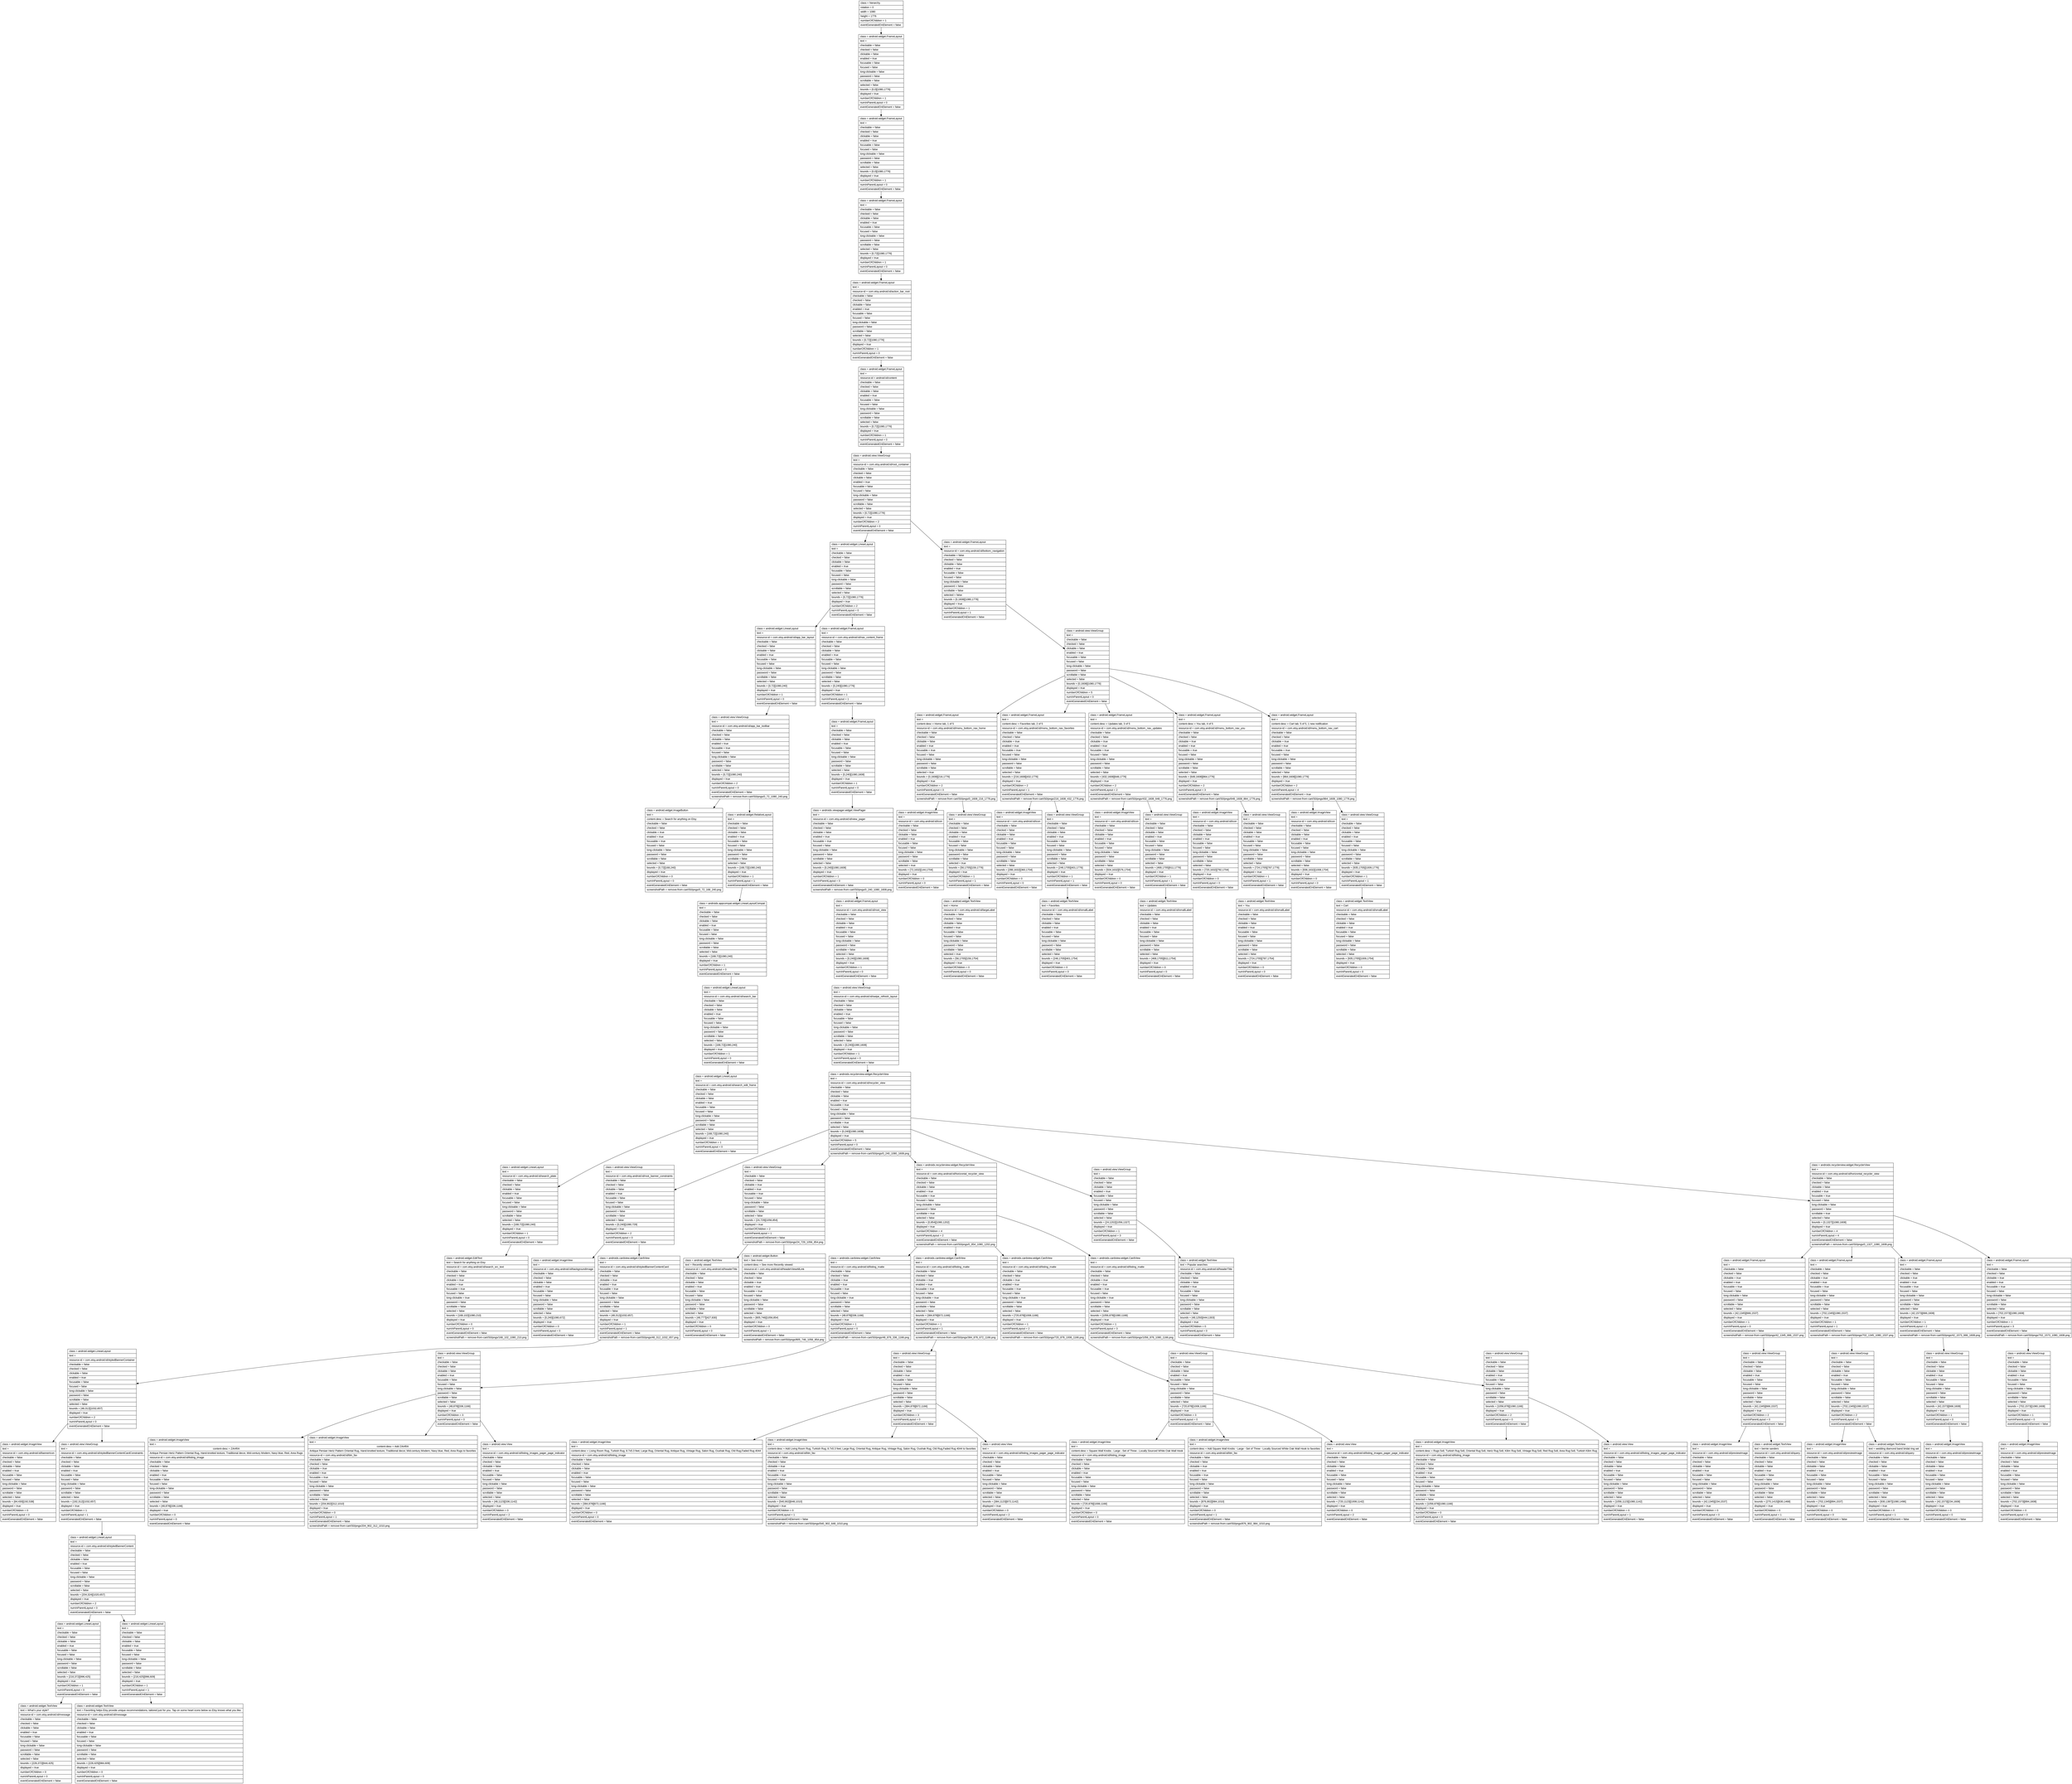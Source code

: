 digraph Layout {

	node [shape=record fontname=Arial];

	0	[label="{class = hierarchy\l|rotation = 0\l|width = 1080\l|height = 1776\l|numberOfChildren = 1\l|eventGeneratedOnElement = false \l}"]
	1	[label="{class = android.widget.FrameLayout\l|text = \l|checkable = false\l|checked = false\l|clickable = false\l|enabled = true\l|focusable = false\l|focused = false\l|long-clickable = false\l|password = false\l|scrollable = false\l|selected = false\l|bounds = [0,0][1080,1776]\l|displayed = true\l|numberOfChildren = 1\l|numInParentLayout = 0\l|eventGeneratedOnElement = false \l}"]
	2	[label="{class = android.widget.FrameLayout\l|text = \l|checkable = false\l|checked = false\l|clickable = false\l|enabled = true\l|focusable = false\l|focused = false\l|long-clickable = false\l|password = false\l|scrollable = false\l|selected = false\l|bounds = [0,0][1080,1776]\l|displayed = true\l|numberOfChildren = 1\l|numInParentLayout = 0\l|eventGeneratedOnElement = false \l}"]
	3	[label="{class = android.widget.FrameLayout\l|text = \l|checkable = false\l|checked = false\l|clickable = false\l|enabled = true\l|focusable = false\l|focused = false\l|long-clickable = false\l|password = false\l|scrollable = false\l|selected = false\l|bounds = [0,72][1080,1776]\l|displayed = true\l|numberOfChildren = 1\l|numInParentLayout = 0\l|eventGeneratedOnElement = false \l}"]
	4	[label="{class = android.widget.FrameLayout\l|text = \l|resource-id = com.etsy.android:id/action_bar_root\l|checkable = false\l|checked = false\l|clickable = false\l|enabled = true\l|focusable = false\l|focused = false\l|long-clickable = false\l|password = false\l|scrollable = false\l|selected = false\l|bounds = [0,72][1080,1776]\l|displayed = true\l|numberOfChildren = 1\l|numInParentLayout = 0\l|eventGeneratedOnElement = false \l}"]
	5	[label="{class = android.widget.FrameLayout\l|text = \l|resource-id = android:id/content\l|checkable = false\l|checked = false\l|clickable = false\l|enabled = true\l|focusable = false\l|focused = false\l|long-clickable = false\l|password = false\l|scrollable = false\l|selected = false\l|bounds = [0,72][1080,1776]\l|displayed = true\l|numberOfChildren = 1\l|numInParentLayout = 0\l|eventGeneratedOnElement = false \l}"]
	6	[label="{class = android.view.ViewGroup\l|text = \l|resource-id = com.etsy.android:id/root_container\l|checkable = false\l|checked = false\l|clickable = false\l|enabled = true\l|focusable = false\l|focused = false\l|long-clickable = false\l|password = false\l|scrollable = false\l|selected = false\l|bounds = [0,72][1080,1776]\l|displayed = true\l|numberOfChildren = 2\l|numInParentLayout = 0\l|eventGeneratedOnElement = false \l}"]
	7	[label="{class = android.widget.LinearLayout\l|text = \l|checkable = false\l|checked = false\l|clickable = false\l|enabled = true\l|focusable = false\l|focused = false\l|long-clickable = false\l|password = false\l|scrollable = false\l|selected = false\l|bounds = [0,72][1080,1776]\l|displayed = true\l|numberOfChildren = 2\l|numInParentLayout = 0\l|eventGeneratedOnElement = false \l}"]
	8	[label="{class = android.widget.FrameLayout\l|text = \l|resource-id = com.etsy.android:id/bottom_navigation\l|checkable = false\l|checked = false\l|clickable = false\l|enabled = true\l|focusable = false\l|focused = false\l|long-clickable = false\l|password = false\l|scrollable = false\l|selected = false\l|bounds = [0,1608][1080,1776]\l|displayed = true\l|numberOfChildren = 1\l|numInParentLayout = 1\l|eventGeneratedOnElement = false \l}"]
	9	[label="{class = android.widget.LinearLayout\l|text = \l|resource-id = com.etsy.android:id/app_bar_layout\l|checkable = false\l|checked = false\l|clickable = false\l|enabled = true\l|focusable = false\l|focused = false\l|long-clickable = false\l|password = false\l|scrollable = false\l|selected = false\l|bounds = [0,72][1080,240]\l|displayed = true\l|numberOfChildren = 1\l|numInParentLayout = 0\l|eventGeneratedOnElement = false \l}"]
	10	[label="{class = android.widget.FrameLayout\l|text = \l|resource-id = com.etsy.android:id/nav_content_frame\l|checkable = false\l|checked = false\l|clickable = false\l|enabled = true\l|focusable = false\l|focused = false\l|long-clickable = false\l|password = false\l|scrollable = false\l|selected = false\l|bounds = [0,240][1080,1776]\l|displayed = true\l|numberOfChildren = 1\l|numInParentLayout = 1\l|eventGeneratedOnElement = false \l}"]
	11	[label="{class = android.view.ViewGroup\l|text = \l|checkable = false\l|checked = false\l|clickable = false\l|enabled = true\l|focusable = false\l|focused = false\l|long-clickable = false\l|password = false\l|scrollable = false\l|selected = false\l|bounds = [0,1608][1080,1776]\l|displayed = true\l|numberOfChildren = 5\l|numInParentLayout = 0\l|eventGeneratedOnElement = false \l}"]
	12	[label="{class = android.view.ViewGroup\l|text = \l|resource-id = com.etsy.android:id/app_bar_toolbar\l|checkable = false\l|checked = false\l|clickable = false\l|enabled = true\l|focusable = true\l|focused = false\l|long-clickable = false\l|password = false\l|scrollable = false\l|selected = false\l|bounds = [0,72][1080,240]\l|displayed = true\l|numberOfChildren = 2\l|numInParentLayout = 0\l|eventGeneratedOnElement = false \l|screenshotPath = remove-from-cart/S0/pngs/0_72_1080_240.png\l}"]
	13	[label="{class = android.widget.FrameLayout\l|text = \l|checkable = false\l|checked = false\l|clickable = false\l|enabled = true\l|focusable = false\l|focused = false\l|long-clickable = false\l|password = false\l|scrollable = false\l|selected = false\l|bounds = [0,240][1080,1608]\l|displayed = true\l|numberOfChildren = 1\l|numInParentLayout = 0\l|eventGeneratedOnElement = false \l}"]
	14	[label="{class = android.widget.FrameLayout\l|text = \l|content-desc = Home tab, 1 of 5\l|resource-id = com.etsy.android:id/menu_bottom_nav_home\l|checkable = false\l|checked = false\l|clickable = false\l|enabled = true\l|focusable = true\l|focused = false\l|long-clickable = false\l|password = false\l|scrollable = false\l|selected = true\l|bounds = [0,1608][216,1776]\l|displayed = true\l|numberOfChildren = 2\l|numInParentLayout = 0\l|eventGeneratedOnElement = false \l|screenshotPath = remove-from-cart/S0/pngs/0_1608_216_1776.png\l}"]
	15	[label="{class = android.widget.FrameLayout\l|text = \l|content-desc = Favorites tab, 2 of 5\l|resource-id = com.etsy.android:id/menu_bottom_nav_favorites\l|checkable = false\l|checked = false\l|clickable = true\l|enabled = true\l|focusable = true\l|focused = false\l|long-clickable = false\l|password = false\l|scrollable = false\l|selected = false\l|bounds = [216,1608][432,1776]\l|displayed = true\l|numberOfChildren = 2\l|numInParentLayout = 1\l|eventGeneratedOnElement = false \l|screenshotPath = remove-from-cart/S0/pngs/216_1608_432_1776.png\l}"]
	16	[label="{class = android.widget.FrameLayout\l|text = \l|content-desc = Updates tab, 3 of 5\l|resource-id = com.etsy.android:id/menu_bottom_nav_updates\l|checkable = false\l|checked = false\l|clickable = true\l|enabled = true\l|focusable = true\l|focused = false\l|long-clickable = false\l|password = false\l|scrollable = false\l|selected = false\l|bounds = [432,1608][648,1776]\l|displayed = true\l|numberOfChildren = 2\l|numInParentLayout = 2\l|eventGeneratedOnElement = false \l|screenshotPath = remove-from-cart/S0/pngs/432_1608_648_1776.png\l}"]
	17	[label="{class = android.widget.FrameLayout\l|text = \l|content-desc = You tab, 4 of 5\l|resource-id = com.etsy.android:id/menu_bottom_nav_you\l|checkable = false\l|checked = false\l|clickable = true\l|enabled = true\l|focusable = true\l|focused = false\l|long-clickable = false\l|password = false\l|scrollable = false\l|selected = false\l|bounds = [648,1608][864,1776]\l|displayed = true\l|numberOfChildren = 2\l|numInParentLayout = 3\l|eventGeneratedOnElement = false \l|screenshotPath = remove-from-cart/S0/pngs/648_1608_864_1776.png\l}"]
	18	[label="{class = android.widget.FrameLayout\l|text = \l|content-desc = Cart tab, 5 of 5, 1 new notification\l|resource-id = com.etsy.android:id/menu_bottom_nav_cart\l|checkable = false\l|checked = false\l|clickable = true\l|enabled = true\l|focusable = true\l|focused = false\l|long-clickable = false\l|password = false\l|scrollable = false\l|selected = false\l|bounds = [864,1608][1080,1776]\l|displayed = true\l|numberOfChildren = 2\l|numInParentLayout = 4\l|eventGeneratedOnElement = true \l|screenshotPath = remove-from-cart/S0/pngs/864_1608_1080_1776.png\l}"]
	19	[label="{class = android.widget.ImageButton\l|text = \l|content-desc = Search for anything on Etsy\l|checkable = false\l|checked = false\l|clickable = true\l|enabled = true\l|focusable = true\l|focused = false\l|long-clickable = false\l|password = false\l|scrollable = false\l|selected = false\l|bounds = [0,72][168,240]\l|displayed = true\l|numberOfChildren = 0\l|numInParentLayout = 0\l|eventGeneratedOnElement = false \l|screenshotPath = remove-from-cart/S0/pngs/0_72_168_240.png\l}"]
	20	[label="{class = android.widget.RelativeLayout\l|text = \l|checkable = false\l|checked = false\l|clickable = false\l|enabled = true\l|focusable = false\l|focused = false\l|long-clickable = false\l|password = false\l|scrollable = false\l|selected = false\l|bounds = [168,72][1080,240]\l|displayed = true\l|numberOfChildren = 1\l|numInParentLayout = 1\l|eventGeneratedOnElement = false \l}"]
	21	[label="{class = androidx.viewpager.widget.ViewPager\l|text = \l|resource-id = com.etsy.android:id/view_pager\l|checkable = false\l|checked = false\l|clickable = false\l|enabled = true\l|focusable = true\l|focused = false\l|long-clickable = false\l|password = false\l|scrollable = false\l|selected = false\l|bounds = [0,240][1080,1608]\l|displayed = true\l|numberOfChildren = 1\l|numInParentLayout = 0\l|eventGeneratedOnElement = false \l|screenshotPath = remove-from-cart/S0/pngs/0_240_1080_1608.png\l}"]
	22	[label="{class = android.widget.ImageView\l|text = \l|resource-id = com.etsy.android:id/icon\l|checkable = false\l|checked = false\l|clickable = false\l|enabled = true\l|focusable = false\l|focused = false\l|long-clickable = false\l|password = false\l|scrollable = false\l|selected = true\l|bounds = [72,1632][144,1704]\l|displayed = true\l|numberOfChildren = 0\l|numInParentLayout = 0\l|eventGeneratedOnElement = false \l}"]
	23	[label="{class = android.view.ViewGroup\l|text = \l|checkable = false\l|checked = false\l|clickable = false\l|enabled = true\l|focusable = false\l|focused = false\l|long-clickable = false\l|password = false\l|scrollable = false\l|selected = true\l|bounds = [56,1705][159,1776]\l|displayed = true\l|numberOfChildren = 1\l|numInParentLayout = 1\l|eventGeneratedOnElement = false \l}"]
	24	[label="{class = android.widget.ImageView\l|text = \l|resource-id = com.etsy.android:id/icon\l|checkable = false\l|checked = false\l|clickable = false\l|enabled = true\l|focusable = false\l|focused = false\l|long-clickable = false\l|password = false\l|scrollable = false\l|selected = false\l|bounds = [288,1632][360,1704]\l|displayed = true\l|numberOfChildren = 0\l|numInParentLayout = 0\l|eventGeneratedOnElement = false \l}"]
	25	[label="{class = android.view.ViewGroup\l|text = \l|checkable = false\l|checked = false\l|clickable = false\l|enabled = true\l|focusable = false\l|focused = false\l|long-clickable = false\l|password = false\l|scrollable = false\l|selected = false\l|bounds = [246,1705][401,1776]\l|displayed = true\l|numberOfChildren = 1\l|numInParentLayout = 1\l|eventGeneratedOnElement = false \l}"]
	26	[label="{class = android.widget.ImageView\l|text = \l|resource-id = com.etsy.android:id/icon\l|checkable = false\l|checked = false\l|clickable = false\l|enabled = true\l|focusable = false\l|focused = false\l|long-clickable = false\l|password = false\l|scrollable = false\l|selected = false\l|bounds = [504,1632][576,1704]\l|displayed = true\l|numberOfChildren = 0\l|numInParentLayout = 0\l|eventGeneratedOnElement = false \l}"]
	27	[label="{class = android.view.ViewGroup\l|text = \l|checkable = false\l|checked = false\l|clickable = false\l|enabled = true\l|focusable = false\l|focused = false\l|long-clickable = false\l|password = false\l|scrollable = false\l|selected = false\l|bounds = [468,1705][611,1776]\l|displayed = true\l|numberOfChildren = 1\l|numInParentLayout = 1\l|eventGeneratedOnElement = false \l}"]
	28	[label="{class = android.widget.ImageView\l|text = \l|resource-id = com.etsy.android:id/icon\l|checkable = false\l|checked = false\l|clickable = false\l|enabled = true\l|focusable = false\l|focused = false\l|long-clickable = false\l|password = false\l|scrollable = false\l|selected = false\l|bounds = [720,1632][792,1704]\l|displayed = true\l|numberOfChildren = 0\l|numInParentLayout = 0\l|eventGeneratedOnElement = false \l}"]
	29	[label="{class = android.view.ViewGroup\l|text = \l|checkable = false\l|checked = false\l|clickable = false\l|enabled = true\l|focusable = false\l|focused = false\l|long-clickable = false\l|password = false\l|scrollable = false\l|selected = false\l|bounds = [724,1705][787,1776]\l|displayed = true\l|numberOfChildren = 1\l|numInParentLayout = 1\l|eventGeneratedOnElement = false \l}"]
	30	[label="{class = android.widget.ImageView\l|text = \l|resource-id = com.etsy.android:id/icon\l|checkable = false\l|checked = false\l|clickable = false\l|enabled = true\l|focusable = false\l|focused = false\l|long-clickable = false\l|password = false\l|scrollable = false\l|selected = false\l|bounds = [936,1632][1008,1704]\l|displayed = true\l|numberOfChildren = 0\l|numInParentLayout = 0\l|eventGeneratedOnElement = false \l}"]
	31	[label="{class = android.view.ViewGroup\l|text = \l|checkable = false\l|checked = false\l|clickable = false\l|enabled = true\l|focusable = false\l|focused = false\l|long-clickable = false\l|password = false\l|scrollable = false\l|selected = false\l|bounds = [935,1705][1009,1776]\l|displayed = true\l|numberOfChildren = 1\l|numInParentLayout = 1\l|eventGeneratedOnElement = false \l}"]
	32	[label="{class = androidx.appcompat.widget.LinearLayoutCompat\l|text = \l|checkable = false\l|checked = false\l|clickable = false\l|enabled = true\l|focusable = false\l|focused = false\l|long-clickable = false\l|password = false\l|scrollable = false\l|selected = false\l|bounds = [168,72][1080,240]\l|displayed = true\l|numberOfChildren = 1\l|numInParentLayout = 0\l|eventGeneratedOnElement = false \l}"]
	33	[label="{class = android.widget.FrameLayout\l|text = \l|resource-id = com.etsy.android:id/root_view\l|checkable = false\l|checked = false\l|clickable = false\l|enabled = true\l|focusable = false\l|focused = false\l|long-clickable = false\l|password = false\l|scrollable = false\l|selected = false\l|bounds = [0,240][1080,1608]\l|displayed = true\l|numberOfChildren = 1\l|numInParentLayout = 0\l|eventGeneratedOnElement = false \l}"]
	34	[label="{class = android.widget.TextView\l|text = Home\l|resource-id = com.etsy.android:id/largeLabel\l|checkable = false\l|checked = false\l|clickable = false\l|enabled = true\l|focusable = false\l|focused = false\l|long-clickable = false\l|password = false\l|scrollable = false\l|selected = true\l|bounds = [56,1705][159,1754]\l|displayed = true\l|numberOfChildren = 0\l|numInParentLayout = 0\l|eventGeneratedOnElement = false \l}"]
	35	[label="{class = android.widget.TextView\l|text = Favorites\l|resource-id = com.etsy.android:id/smallLabel\l|checkable = false\l|checked = false\l|clickable = false\l|enabled = true\l|focusable = false\l|focused = false\l|long-clickable = false\l|password = false\l|scrollable = false\l|selected = false\l|bounds = [246,1705][401,1754]\l|displayed = true\l|numberOfChildren = 0\l|numInParentLayout = 0\l|eventGeneratedOnElement = false \l}"]
	36	[label="{class = android.widget.TextView\l|text = Updates\l|resource-id = com.etsy.android:id/smallLabel\l|checkable = false\l|checked = false\l|clickable = false\l|enabled = true\l|focusable = false\l|focused = false\l|long-clickable = false\l|password = false\l|scrollable = false\l|selected = false\l|bounds = [468,1705][611,1754]\l|displayed = true\l|numberOfChildren = 0\l|numInParentLayout = 0\l|eventGeneratedOnElement = false \l}"]
	37	[label="{class = android.widget.TextView\l|text = You\l|resource-id = com.etsy.android:id/smallLabel\l|checkable = false\l|checked = false\l|clickable = false\l|enabled = true\l|focusable = false\l|focused = false\l|long-clickable = false\l|password = false\l|scrollable = false\l|selected = false\l|bounds = [724,1705][787,1754]\l|displayed = true\l|numberOfChildren = 0\l|numInParentLayout = 0\l|eventGeneratedOnElement = false \l}"]
	38	[label="{class = android.widget.TextView\l|text = Cart\l|resource-id = com.etsy.android:id/smallLabel\l|checkable = false\l|checked = false\l|clickable = false\l|enabled = true\l|focusable = false\l|focused = false\l|long-clickable = false\l|password = false\l|scrollable = false\l|selected = false\l|bounds = [935,1705][1009,1754]\l|displayed = true\l|numberOfChildren = 0\l|numInParentLayout = 0\l|eventGeneratedOnElement = false \l}"]
	39	[label="{class = android.widget.LinearLayout\l|text = \l|resource-id = com.etsy.android:id/search_bar\l|checkable = false\l|checked = false\l|clickable = false\l|enabled = true\l|focusable = false\l|focused = false\l|long-clickable = false\l|password = false\l|scrollable = false\l|selected = false\l|bounds = [168,72][1080,240]\l|displayed = true\l|numberOfChildren = 1\l|numInParentLayout = 0\l|eventGeneratedOnElement = false \l}"]
	40	[label="{class = android.view.ViewGroup\l|text = \l|resource-id = com.etsy.android:id/swipe_refresh_layout\l|checkable = false\l|checked = false\l|clickable = false\l|enabled = true\l|focusable = false\l|focused = false\l|long-clickable = false\l|password = false\l|scrollable = false\l|selected = false\l|bounds = [0,240][1080,1608]\l|displayed = true\l|numberOfChildren = 1\l|numInParentLayout = 0\l|eventGeneratedOnElement = false \l}"]
	41	[label="{class = android.widget.LinearLayout\l|text = \l|resource-id = com.etsy.android:id/search_edit_frame\l|checkable = false\l|checked = false\l|clickable = false\l|enabled = true\l|focusable = false\l|focused = false\l|long-clickable = false\l|password = false\l|scrollable = false\l|selected = false\l|bounds = [168,72][1080,240]\l|displayed = true\l|numberOfChildren = 1\l|numInParentLayout = 0\l|eventGeneratedOnElement = false \l}"]
	42	[label="{class = androidx.recyclerview.widget.RecyclerView\l|text = \l|resource-id = com.etsy.android:id/recycler_view\l|checkable = false\l|checked = false\l|clickable = false\l|enabled = true\l|focusable = true\l|focused = false\l|long-clickable = false\l|password = false\l|scrollable = true\l|selected = false\l|bounds = [0,240][1080,1608]\l|displayed = true\l|numberOfChildren = 5\l|numInParentLayout = 0\l|eventGeneratedOnElement = false \l|screenshotPath = remove-from-cart/S0/pngs/0_240_1080_1608.png\l}"]
	43	[label="{class = android.widget.LinearLayout\l|text = \l|resource-id = com.etsy.android:id/search_plate\l|checkable = false\l|checked = false\l|clickable = false\l|enabled = true\l|focusable = false\l|focused = false\l|long-clickable = false\l|password = false\l|scrollable = false\l|selected = false\l|bounds = [168,72][1080,240]\l|displayed = true\l|numberOfChildren = 1\l|numInParentLayout = 0\l|eventGeneratedOnElement = false \l}"]
	44	[label="{class = android.view.ViewGroup\l|text = \l|resource-id = com.etsy.android:id/root_banner_constraints\l|checkable = false\l|checked = false\l|clickable = false\l|enabled = true\l|focusable = false\l|focused = false\l|long-clickable = false\l|password = false\l|scrollable = false\l|selected = false\l|bounds = [0,240][1080,729]\l|displayed = true\l|numberOfChildren = 2\l|numInParentLayout = 0\l|eventGeneratedOnElement = false \l}"]
	45	[label="{class = android.view.ViewGroup\l|text = \l|checkable = false\l|checked = false\l|clickable = true\l|enabled = true\l|focusable = true\l|focused = false\l|long-clickable = false\l|password = false\l|scrollable = false\l|selected = false\l|bounds = [24,729][1056,854]\l|displayed = true\l|numberOfChildren = 2\l|numInParentLayout = 1\l|eventGeneratedOnElement = false \l|screenshotPath = remove-from-cart/S0/pngs/24_729_1056_854.png\l}"]
	46	[label="{class = androidx.recyclerview.widget.RecyclerView\l|text = \l|resource-id = com.etsy.android:id/horizontal_recycler_view\l|checkable = false\l|checked = false\l|clickable = false\l|enabled = true\l|focusable = true\l|focused = false\l|long-clickable = false\l|password = false\l|scrollable = true\l|selected = false\l|bounds = [0,854][1080,1202]\l|displayed = true\l|numberOfChildren = 4\l|numInParentLayout = 2\l|eventGeneratedOnElement = false \l|screenshotPath = remove-from-cart/S0/pngs/0_854_1080_1202.png\l}"]
	47	[label="{class = android.view.ViewGroup\l|text = \l|checkable = false\l|checked = false\l|clickable = false\l|enabled = true\l|focusable = false\l|focused = false\l|long-clickable = false\l|password = false\l|scrollable = false\l|selected = false\l|bounds = [24,1202][1056,1327]\l|displayed = true\l|numberOfChildren = 1\l|numInParentLayout = 3\l|eventGeneratedOnElement = false \l}"]
	48	[label="{class = androidx.recyclerview.widget.RecyclerView\l|text = \l|resource-id = com.etsy.android:id/horizontal_recycler_view\l|checkable = false\l|checked = false\l|clickable = false\l|enabled = true\l|focusable = true\l|focused = false\l|long-clickable = false\l|password = false\l|scrollable = true\l|selected = false\l|bounds = [0,1327][1080,1608]\l|displayed = true\l|numberOfChildren = 4\l|numInParentLayout = 4\l|eventGeneratedOnElement = false \l|screenshotPath = remove-from-cart/S0/pngs/0_1327_1080_1608.png\l}"]
	49	[label="{class = android.widget.EditText\l|text = Search for anything on Etsy\l|resource-id = com.etsy.android:id/search_src_text\l|checkable = false\l|checked = false\l|clickable = true\l|enabled = true\l|focusable = true\l|focused = false\l|long-clickable = true\l|password = false\l|scrollable = false\l|selected = false\l|bounds = [168,102][1080,210]\l|displayed = true\l|numberOfChildren = 0\l|numInParentLayout = 0\l|eventGeneratedOnElement = false \l|screenshotPath = remove-from-cart/S0/pngs/168_102_1080_210.png\l}"]
	50	[label="{class = android.widget.ImageView\l|text = \l|resource-id = com.etsy.android:id/backgroundImage\l|checkable = false\l|checked = false\l|clickable = false\l|enabled = true\l|focusable = false\l|focused = false\l|long-clickable = false\l|password = false\l|scrollable = false\l|selected = false\l|bounds = [0,240][1080,672]\l|displayed = true\l|numberOfChildren = 0\l|numInParentLayout = 0\l|eventGeneratedOnElement = false \l}"]
	51	[label="{class = androidx.cardview.widget.CardView\l|text = \l|resource-id = com.etsy.android:id/styledBannerContentCard\l|checkable = false\l|checked = false\l|clickable = true\l|enabled = true\l|focusable = true\l|focused = false\l|long-clickable = false\l|password = false\l|scrollable = false\l|selected = false\l|bounds = [48,312][1032,657]\l|displayed = true\l|numberOfChildren = 1\l|numInParentLayout = 1\l|eventGeneratedOnElement = false \l|screenshotPath = remove-from-cart/S0/pngs/48_312_1032_657.png\l}"]
	52	[label="{class = android.widget.TextView\l|text = Recently viewed\l|resource-id = com.etsy.android:id/headerTitle\l|checkable = false\l|checked = false\l|clickable = false\l|enabled = true\l|focusable = false\l|focused = false\l|long-clickable = false\l|password = false\l|scrollable = false\l|selected = false\l|bounds = [48,777][427,830]\l|displayed = true\l|numberOfChildren = 0\l|numInParentLayout = 0\l|eventGeneratedOnElement = false \l}"]
	53	[label="{class = android.widget.Button\l|text = See more\l|content-desc = See more Recently viewed\l|resource-id = com.etsy.android:id/headerViewAllLink\l|checkable = false\l|checked = false\l|clickable = true\l|enabled = true\l|focusable = true\l|focused = false\l|long-clickable = false\l|password = false\l|scrollable = false\l|selected = false\l|bounds = [805,746][1056,854]\l|displayed = true\l|numberOfChildren = 0\l|numInParentLayout = 1\l|eventGeneratedOnElement = false \l|screenshotPath = remove-from-cart/S0/pngs/805_746_1056_854.png\l}"]
	54	[label="{class = androidx.cardview.widget.CardView\l|text = \l|resource-id = com.etsy.android:id/listing_matte\l|checkable = false\l|checked = false\l|clickable = true\l|enabled = true\l|focusable = true\l|focused = false\l|long-clickable = true\l|password = false\l|scrollable = false\l|selected = false\l|bounds = [48,878][336,1166]\l|displayed = true\l|numberOfChildren = 1\l|numInParentLayout = 0\l|eventGeneratedOnElement = false \l|screenshotPath = remove-from-cart/S0/pngs/48_878_336_1166.png\l}"]
	55	[label="{class = androidx.cardview.widget.CardView\l|text = \l|resource-id = com.etsy.android:id/listing_matte\l|checkable = false\l|checked = false\l|clickable = true\l|enabled = true\l|focusable = true\l|focused = false\l|long-clickable = true\l|password = false\l|scrollable = false\l|selected = false\l|bounds = [384,878][672,1166]\l|displayed = true\l|numberOfChildren = 1\l|numInParentLayout = 1\l|eventGeneratedOnElement = false \l|screenshotPath = remove-from-cart/S0/pngs/384_878_672_1166.png\l}"]
	56	[label="{class = androidx.cardview.widget.CardView\l|text = \l|resource-id = com.etsy.android:id/listing_matte\l|checkable = false\l|checked = false\l|clickable = true\l|enabled = true\l|focusable = true\l|focused = false\l|long-clickable = true\l|password = false\l|scrollable = false\l|selected = false\l|bounds = [720,878][1008,1166]\l|displayed = true\l|numberOfChildren = 1\l|numInParentLayout = 2\l|eventGeneratedOnElement = false \l|screenshotPath = remove-from-cart/S0/pngs/720_878_1008_1166.png\l}"]
	57	[label="{class = androidx.cardview.widget.CardView\l|text = \l|resource-id = com.etsy.android:id/listing_matte\l|checkable = false\l|checked = false\l|clickable = true\l|enabled = true\l|focusable = true\l|focused = false\l|long-clickable = true\l|password = false\l|scrollable = false\l|selected = false\l|bounds = [1056,878][1080,1166]\l|displayed = true\l|numberOfChildren = 1\l|numInParentLayout = 3\l|eventGeneratedOnElement = false \l|screenshotPath = remove-from-cart/S0/pngs/1056_878_1080_1166.png\l}"]
	58	[label="{class = android.widget.TextView\l|text = Popular searches\l|resource-id = com.etsy.android:id/headerTitle\l|checkable = false\l|checked = false\l|clickable = false\l|enabled = true\l|focusable = false\l|focused = false\l|long-clickable = false\l|password = false\l|scrollable = false\l|selected = false\l|bounds = [48,1250][444,1303]\l|displayed = true\l|numberOfChildren = 0\l|numInParentLayout = 0\l|eventGeneratedOnElement = false \l}"]
	59	[label="{class = android.widget.FrameLayout\l|text = \l|checkable = false\l|checked = false\l|clickable = true\l|enabled = true\l|focusable = true\l|focused = false\l|long-clickable = false\l|password = false\l|scrollable = false\l|selected = false\l|bounds = [42,1345][666,1537]\l|displayed = true\l|numberOfChildren = 1\l|numInParentLayout = 0\l|eventGeneratedOnElement = false \l|screenshotPath = remove-from-cart/S0/pngs/42_1345_666_1537.png\l}"]
	60	[label="{class = android.widget.FrameLayout\l|text = \l|checkable = false\l|checked = false\l|clickable = true\l|enabled = true\l|focusable = true\l|focused = false\l|long-clickable = false\l|password = false\l|scrollable = false\l|selected = false\l|bounds = [702,1345][1080,1537]\l|displayed = true\l|numberOfChildren = 1\l|numInParentLayout = 1\l|eventGeneratedOnElement = false \l|screenshotPath = remove-from-cart/S0/pngs/702_1345_1080_1537.png\l}"]
	61	[label="{class = android.widget.FrameLayout\l|text = \l|checkable = false\l|checked = false\l|clickable = true\l|enabled = true\l|focusable = true\l|focused = false\l|long-clickable = false\l|password = false\l|scrollable = false\l|selected = false\l|bounds = [42,1573][666,1608]\l|displayed = true\l|numberOfChildren = 1\l|numInParentLayout = 2\l|eventGeneratedOnElement = false \l|screenshotPath = remove-from-cart/S0/pngs/42_1573_666_1608.png\l}"]
	62	[label="{class = android.widget.FrameLayout\l|text = \l|checkable = false\l|checked = false\l|clickable = true\l|enabled = true\l|focusable = true\l|focused = false\l|long-clickable = false\l|password = false\l|scrollable = false\l|selected = false\l|bounds = [702,1573][1080,1608]\l|displayed = true\l|numberOfChildren = 1\l|numInParentLayout = 3\l|eventGeneratedOnElement = false \l|screenshotPath = remove-from-cart/S0/pngs/702_1573_1080_1608.png\l}"]
	63	[label="{class = android.widget.LinearLayout\l|text = \l|resource-id = com.etsy.android:id/styledBannerContainer\l|checkable = false\l|checked = false\l|clickable = false\l|enabled = true\l|focusable = false\l|focused = false\l|long-clickable = false\l|password = false\l|scrollable = false\l|selected = false\l|bounds = [48,312][1032,657]\l|displayed = true\l|numberOfChildren = 2\l|numInParentLayout = 0\l|eventGeneratedOnElement = false \l}"]
	64	[label="{class = android.view.ViewGroup\l|text = \l|checkable = false\l|checked = false\l|clickable = false\l|enabled = true\l|focusable = false\l|focused = false\l|long-clickable = false\l|password = false\l|scrollable = false\l|selected = false\l|bounds = [48,878][336,1166]\l|displayed = true\l|numberOfChildren = 3\l|numInParentLayout = 0\l|eventGeneratedOnElement = false \l}"]
	65	[label="{class = android.view.ViewGroup\l|text = \l|checkable = false\l|checked = false\l|clickable = false\l|enabled = true\l|focusable = false\l|focused = false\l|long-clickable = false\l|password = false\l|scrollable = false\l|selected = false\l|bounds = [384,878][672,1166]\l|displayed = true\l|numberOfChildren = 3\l|numInParentLayout = 0\l|eventGeneratedOnElement = false \l}"]
	66	[label="{class = android.view.ViewGroup\l|text = \l|checkable = false\l|checked = false\l|clickable = false\l|enabled = true\l|focusable = false\l|focused = false\l|long-clickable = false\l|password = false\l|scrollable = false\l|selected = false\l|bounds = [720,878][1008,1166]\l|displayed = true\l|numberOfChildren = 3\l|numInParentLayout = 0\l|eventGeneratedOnElement = false \l}"]
	67	[label="{class = android.view.ViewGroup\l|text = \l|checkable = false\l|checked = false\l|clickable = false\l|enabled = true\l|focusable = false\l|focused = false\l|long-clickable = false\l|password = false\l|scrollable = false\l|selected = false\l|bounds = [1056,878][1080,1166]\l|displayed = true\l|numberOfChildren = 2\l|numInParentLayout = 0\l|eventGeneratedOnElement = false \l}"]
	68	[label="{class = android.view.ViewGroup\l|text = \l|checkable = false\l|checked = false\l|clickable = false\l|enabled = true\l|focusable = false\l|focused = false\l|long-clickable = false\l|password = false\l|scrollable = false\l|selected = false\l|bounds = [42,1345][666,1537]\l|displayed = true\l|numberOfChildren = 2\l|numInParentLayout = 0\l|eventGeneratedOnElement = false \l}"]
	69	[label="{class = android.view.ViewGroup\l|text = \l|checkable = false\l|checked = false\l|clickable = false\l|enabled = true\l|focusable = false\l|focused = false\l|long-clickable = false\l|password = false\l|scrollable = false\l|selected = false\l|bounds = [702,1345][1080,1537]\l|displayed = true\l|numberOfChildren = 2\l|numInParentLayout = 0\l|eventGeneratedOnElement = false \l}"]
	70	[label="{class = android.view.ViewGroup\l|text = \l|checkable = false\l|checked = false\l|clickable = false\l|enabled = true\l|focusable = false\l|focused = false\l|long-clickable = false\l|password = false\l|scrollable = false\l|selected = false\l|bounds = [42,1573][666,1608]\l|displayed = true\l|numberOfChildren = 1\l|numInParentLayout = 0\l|eventGeneratedOnElement = false \l}"]
	71	[label="{class = android.view.ViewGroup\l|text = \l|checkable = false\l|checked = false\l|clickable = false\l|enabled = true\l|focusable = false\l|focused = false\l|long-clickable = false\l|password = false\l|scrollable = false\l|selected = false\l|bounds = [702,1573][1080,1608]\l|displayed = true\l|numberOfChildren = 1\l|numInParentLayout = 0\l|eventGeneratedOnElement = false \l}"]
	72	[label="{class = android.widget.ImageView\l|text = \l|resource-id = com.etsy.android:id/bannerIcon\l|checkable = false\l|checked = false\l|clickable = false\l|enabled = true\l|focusable = false\l|focused = false\l|long-clickable = false\l|password = false\l|scrollable = false\l|selected = false\l|bounds = [84,430][192,538]\l|displayed = true\l|numberOfChildren = 0\l|numInParentLayout = 0\l|eventGeneratedOnElement = false \l}"]
	73	[label="{class = android.view.ViewGroup\l|text = \l|resource-id = com.etsy.android:id/styledBannerContentCardConstraints\l|checkable = false\l|checked = false\l|clickable = false\l|enabled = true\l|focusable = false\l|focused = false\l|long-clickable = false\l|password = false\l|scrollable = false\l|selected = false\l|bounds = [192,312][1032,657]\l|displayed = true\l|numberOfChildren = 1\l|numInParentLayout = 1\l|eventGeneratedOnElement = false \l}"]
	74	[label="{class = android.widget.ImageView\l|text = \l|content-desc = ZAHRA | Antique Persian Heriz Pattern Oriental Rug, Hand-knotted texture, Traditional decor, Mid-century Modern, Navy blue, Red, Area Rugs\l|resource-id = com.etsy.android:id/listing_image\l|checkable = false\l|checked = false\l|clickable = false\l|enabled = true\l|focusable = false\l|focused = false\l|long-clickable = false\l|password = false\l|scrollable = false\l|selected = false\l|bounds = [48,878][336,1166]\l|displayed = true\l|numberOfChildren = 0\l|numInParentLayout = 0\l|eventGeneratedOnElement = false \l}"]
	75	[label="{class = android.widget.ImageView\l|text = \l|content-desc = Add ZAHRA | Antique Persian Heriz Pattern Oriental Rug, Hand-knotted texture, Traditional decor, Mid-century Modern, Navy blue, Red, Area Rugs to favorites\l|resource-id = com.etsy.android:id/btn_fav\l|checkable = false\l|checked = false\l|clickable = true\l|enabled = true\l|focusable = true\l|focused = false\l|long-clickable = false\l|password = false\l|scrollable = false\l|selected = false\l|bounds = [204,902][312,1010]\l|displayed = true\l|numberOfChildren = 0\l|numInParentLayout = 1\l|eventGeneratedOnElement = false \l|screenshotPath = remove-from-cart/S0/pngs/204_902_312_1010.png\l}"]
	76	[label="{class = android.view.View\l|text = \l|resource-id = com.etsy.android:id/listing_images_pager_page_indicator\l|checkable = false\l|checked = false\l|clickable = false\l|enabled = true\l|focusable = false\l|focused = false\l|long-clickable = false\l|password = false\l|scrollable = false\l|selected = false\l|bounds = [48,1123][336,1142]\l|displayed = true\l|numberOfChildren = 0\l|numInParentLayout = 2\l|eventGeneratedOnElement = false \l}"]
	77	[label="{class = android.widget.ImageView\l|text = \l|content-desc = Living Room Rug, Turkish Rug, 8.7x5.3 feet, Large Rug, Oriental Rug, Antique Rug, Vintage Rug, Salon Rug, Oushak Rug, Old Rug,Faded Rug 4044\l|resource-id = com.etsy.android:id/listing_image\l|checkable = false\l|checked = false\l|clickable = false\l|enabled = true\l|focusable = false\l|focused = false\l|long-clickable = false\l|password = false\l|scrollable = false\l|selected = false\l|bounds = [384,878][672,1166]\l|displayed = true\l|numberOfChildren = 0\l|numInParentLayout = 0\l|eventGeneratedOnElement = false \l}"]
	78	[label="{class = android.widget.ImageView\l|text = \l|content-desc = Add Living Room Rug, Turkish Rug, 8.7x5.3 feet, Large Rug, Oriental Rug, Antique Rug, Vintage Rug, Salon Rug, Oushak Rug, Old Rug,Faded Rug 4044 to favorites\l|resource-id = com.etsy.android:id/btn_fav\l|checkable = false\l|checked = false\l|clickable = true\l|enabled = true\l|focusable = true\l|focused = false\l|long-clickable = false\l|password = false\l|scrollable = false\l|selected = false\l|bounds = [540,902][648,1010]\l|displayed = true\l|numberOfChildren = 0\l|numInParentLayout = 1\l|eventGeneratedOnElement = false \l|screenshotPath = remove-from-cart/S0/pngs/540_902_648_1010.png\l}"]
	79	[label="{class = android.view.View\l|text = \l|resource-id = com.etsy.android:id/listing_images_pager_page_indicator\l|checkable = false\l|checked = false\l|clickable = false\l|enabled = true\l|focusable = false\l|focused = false\l|long-clickable = false\l|password = false\l|scrollable = false\l|selected = false\l|bounds = [384,1123][672,1142]\l|displayed = true\l|numberOfChildren = 0\l|numInParentLayout = 2\l|eventGeneratedOnElement = false \l}"]
	80	[label="{class = android.widget.ImageView\l|text = \l|content-desc = Square Wall Knobs - Large - Set of Three - Locally Sourced White Oak Wall Hook\l|resource-id = com.etsy.android:id/listing_image\l|checkable = false\l|checked = false\l|clickable = false\l|enabled = true\l|focusable = false\l|focused = false\l|long-clickable = false\l|password = false\l|scrollable = false\l|selected = false\l|bounds = [720,878][1008,1166]\l|displayed = true\l|numberOfChildren = 0\l|numInParentLayout = 0\l|eventGeneratedOnElement = false \l}"]
	81	[label="{class = android.widget.ImageView\l|text = \l|content-desc = Add Square Wall Knobs - Large - Set of Three - Locally Sourced White Oak Wall Hook to favorites\l|resource-id = com.etsy.android:id/btn_fav\l|checkable = false\l|checked = false\l|clickable = true\l|enabled = true\l|focusable = true\l|focused = false\l|long-clickable = false\l|password = false\l|scrollable = false\l|selected = false\l|bounds = [876,902][984,1010]\l|displayed = true\l|numberOfChildren = 0\l|numInParentLayout = 1\l|eventGeneratedOnElement = false \l|screenshotPath = remove-from-cart/S0/pngs/876_902_984_1010.png\l}"]
	82	[label="{class = android.view.View\l|text = \l|resource-id = com.etsy.android:id/listing_images_pager_page_indicator\l|checkable = false\l|checked = false\l|clickable = false\l|enabled = true\l|focusable = false\l|focused = false\l|long-clickable = false\l|password = false\l|scrollable = false\l|selected = false\l|bounds = [720,1123][1008,1142]\l|displayed = true\l|numberOfChildren = 0\l|numInParentLayout = 2\l|eventGeneratedOnElement = false \l}"]
	83	[label="{class = android.widget.ImageView\l|text = \l|content-desc = Rugs 5x8, Turkish Rug 5x8, Oriental Rug 5x8, Heriz Rug 5x8, Kilim Rug 5x8, Vintage Rug 5x8, Red Rug 5x8, Area Rug 5x8, Turkish Kilim Rug\l|resource-id = com.etsy.android:id/listing_image\l|checkable = false\l|checked = false\l|clickable = false\l|enabled = true\l|focusable = false\l|focused = false\l|long-clickable = false\l|password = false\l|scrollable = false\l|selected = false\l|bounds = [1056,878][1080,1166]\l|displayed = true\l|numberOfChildren = 0\l|numInParentLayout = 0\l|eventGeneratedOnElement = false \l}"]
	84	[label="{class = android.view.View\l|text = \l|resource-id = com.etsy.android:id/listing_images_pager_page_indicator\l|checkable = false\l|checked = false\l|clickable = false\l|enabled = true\l|focusable = false\l|focused = false\l|long-clickable = false\l|password = false\l|scrollable = false\l|selected = false\l|bounds = [1056,1123][1080,1142]\l|displayed = true\l|numberOfChildren = 0\l|numInParentLayout = 1\l|eventGeneratedOnElement = false \l}"]
	85	[label="{class = android.widget.ImageView\l|text = \l|resource-id = com.etsy.android:id/previewImage\l|checkable = false\l|checked = false\l|clickable = false\l|enabled = true\l|focusable = false\l|focused = false\l|long-clickable = false\l|password = false\l|scrollable = false\l|selected = false\l|bounds = [42,1345][234,1537]\l|displayed = true\l|numberOfChildren = 0\l|numInParentLayout = 0\l|eventGeneratedOnElement = false \l}"]
	86	[label="{class = android.widget.TextView\l|text = bernie sanders\l|resource-id = com.etsy.android:id/query\l|checkable = false\l|checked = false\l|clickable = false\l|enabled = true\l|focusable = false\l|focused = false\l|long-clickable = false\l|password = false\l|scrollable = false\l|selected = false\l|bounds = [270,1415][630,1468]\l|displayed = true\l|numberOfChildren = 0\l|numInParentLayout = 1\l|eventGeneratedOnElement = false \l}"]
	87	[label="{class = android.widget.ImageView\l|text = \l|resource-id = com.etsy.android:id/previewImage\l|checkable = false\l|checked = false\l|clickable = false\l|enabled = true\l|focusable = false\l|focused = false\l|long-clickable = false\l|password = false\l|scrollable = false\l|selected = false\l|bounds = [702,1345][894,1537]\l|displayed = true\l|numberOfChildren = 0\l|numInParentLayout = 0\l|eventGeneratedOnElement = false \l}"]
	88	[label="{class = android.widget.TextView\l|text = wedding diamond band bridal ring set\l|resource-id = com.etsy.android:id/query\l|checkable = false\l|checked = false\l|clickable = false\l|enabled = true\l|focusable = false\l|focused = false\l|long-clickable = false\l|password = false\l|scrollable = false\l|selected = false\l|bounds = [930,1387][1080,1496]\l|displayed = true\l|numberOfChildren = 0\l|numInParentLayout = 1\l|eventGeneratedOnElement = false \l}"]
	89	[label="{class = android.widget.ImageView\l|text = \l|resource-id = com.etsy.android:id/previewImage\l|checkable = false\l|checked = false\l|clickable = false\l|enabled = true\l|focusable = false\l|focused = false\l|long-clickable = false\l|password = false\l|scrollable = false\l|selected = false\l|bounds = [42,1573][234,1608]\l|displayed = true\l|numberOfChildren = 0\l|numInParentLayout = 0\l|eventGeneratedOnElement = false \l}"]
	90	[label="{class = android.widget.ImageView\l|text = \l|resource-id = com.etsy.android:id/previewImage\l|checkable = false\l|checked = false\l|clickable = false\l|enabled = true\l|focusable = false\l|focused = false\l|long-clickable = false\l|password = false\l|scrollable = false\l|selected = false\l|bounds = [702,1573][894,1608]\l|displayed = true\l|numberOfChildren = 0\l|numInParentLayout = 0\l|eventGeneratedOnElement = false \l}"]
	91	[label="{class = android.widget.LinearLayout\l|text = \l|resource-id = com.etsy.android:id/styledBannerContent\l|checkable = false\l|checked = false\l|clickable = false\l|enabled = true\l|focusable = false\l|focused = false\l|long-clickable = false\l|password = false\l|scrollable = false\l|selected = false\l|bounds = [204,324][1020,657]\l|displayed = true\l|numberOfChildren = 2\l|numInParentLayout = 0\l|eventGeneratedOnElement = false \l}"]
	92	[label="{class = android.widget.LinearLayout\l|text = \l|checkable = false\l|checked = false\l|clickable = false\l|enabled = true\l|focusable = false\l|focused = false\l|long-clickable = false\l|password = false\l|scrollable = false\l|selected = false\l|bounds = [216,372][996,425]\l|displayed = true\l|numberOfChildren = 1\l|numInParentLayout = 0\l|eventGeneratedOnElement = false \l}"]
	93	[label="{class = android.widget.LinearLayout\l|text = \l|checkable = false\l|checked = false\l|clickable = false\l|enabled = true\l|focusable = false\l|focused = false\l|long-clickable = false\l|password = false\l|scrollable = false\l|selected = false\l|bounds = [216,425][996,609]\l|displayed = true\l|numberOfChildren = 1\l|numInParentLayout = 1\l|eventGeneratedOnElement = false \l}"]
	94	[label="{class = android.widget.TextView\l|text = What's your style?\l|resource-id = com.etsy.android:id/message\l|checkable = false\l|checked = false\l|clickable = false\l|enabled = true\l|focusable = false\l|focused = false\l|long-clickable = false\l|password = false\l|scrollable = false\l|selected = false\l|bounds = [228,372][644,425]\l|displayed = true\l|numberOfChildren = 0\l|numInParentLayout = 0\l|eventGeneratedOnElement = false \l}"]
	95	[label="{class = android.widget.TextView\l|text = Favoriting helps Etsy provide unique recommendations, tailored just for you. Tap on some heart icons below so Etsy knows what you like.\l|resource-id = com.etsy.android:id/message\l|checkable = false\l|checked = false\l|clickable = false\l|enabled = true\l|focusable = false\l|focused = false\l|long-clickable = false\l|password = false\l|scrollable = false\l|selected = false\l|bounds = [228,425][984,609]\l|displayed = true\l|numberOfChildren = 0\l|numInParentLayout = 0\l|eventGeneratedOnElement = false \l}"]


	0 -> 1
	1 -> 2
	2 -> 3
	3 -> 4
	4 -> 5
	5 -> 6
	6 -> 7
	6 -> 8
	7 -> 9
	7 -> 10
	8 -> 11
	9 -> 12
	10 -> 13
	11 -> 14
	11 -> 15
	11 -> 16
	11 -> 17
	11 -> 18
	12 -> 19
	12 -> 20
	13 -> 21
	14 -> 22
	14 -> 23
	15 -> 24
	15 -> 25
	16 -> 26
	16 -> 27
	17 -> 28
	17 -> 29
	18 -> 30
	18 -> 31
	20 -> 32
	21 -> 33
	23 -> 34
	25 -> 35
	27 -> 36
	29 -> 37
	31 -> 38
	32 -> 39
	33 -> 40
	39 -> 41
	40 -> 42
	41 -> 43
	42 -> 44
	42 -> 45
	42 -> 46
	42 -> 47
	42 -> 48
	43 -> 49
	44 -> 50
	44 -> 51
	45 -> 52
	45 -> 53
	46 -> 54
	46 -> 55
	46 -> 56
	46 -> 57
	47 -> 58
	48 -> 59
	48 -> 60
	48 -> 61
	48 -> 62
	51 -> 63
	54 -> 64
	55 -> 65
	56 -> 66
	57 -> 67
	59 -> 68
	60 -> 69
	61 -> 70
	62 -> 71
	63 -> 72
	63 -> 73
	64 -> 74
	64 -> 75
	64 -> 76
	65 -> 77
	65 -> 78
	65 -> 79
	66 -> 80
	66 -> 81
	66 -> 82
	67 -> 83
	67 -> 84
	68 -> 85
	68 -> 86
	69 -> 87
	69 -> 88
	70 -> 89
	71 -> 90
	73 -> 91
	91 -> 92
	91 -> 93
	92 -> 94
	93 -> 95


}